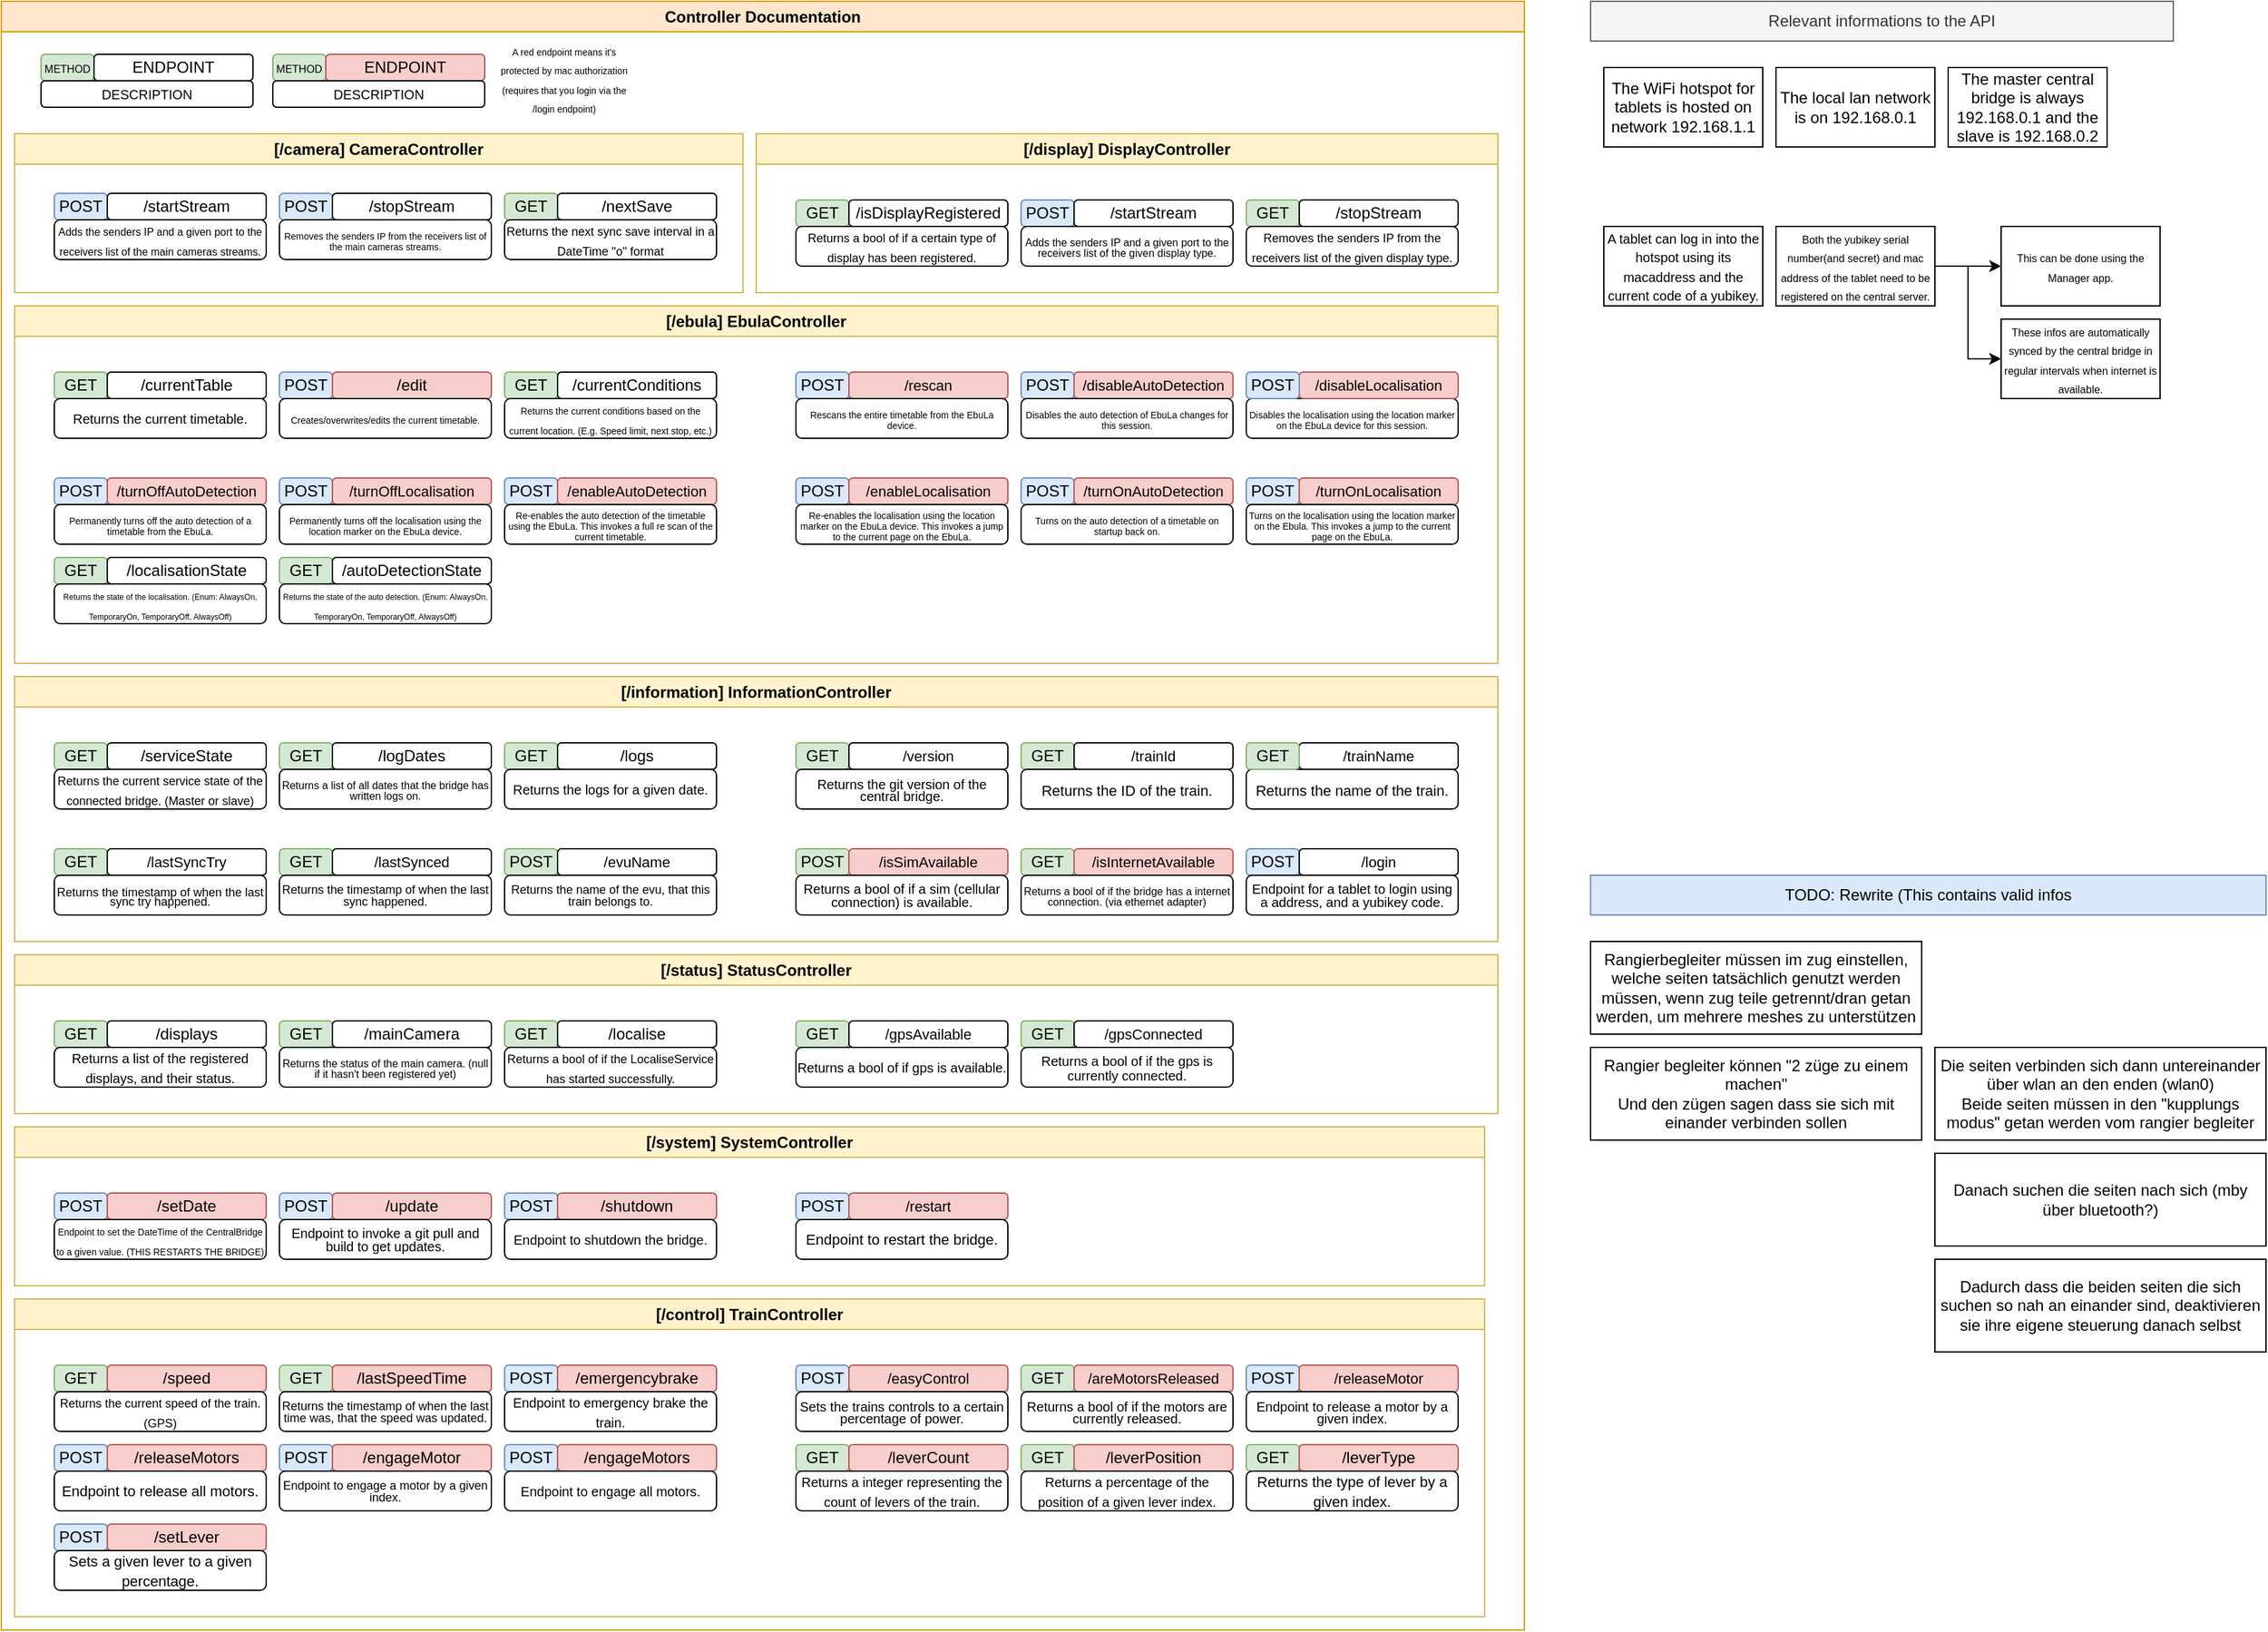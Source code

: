 <mxfile version="26.2.2">
  <diagram name="Page-1" id="dq8juwHjYBTWb1SoAbBf">
    <mxGraphModel dx="414" dy="428" grid="1" gridSize="10" guides="1" tooltips="1" connect="1" arrows="1" fold="1" page="1" pageScale="1" pageWidth="1920" pageHeight="1200" math="0" shadow="0">
      <root>
        <mxCell id="0" />
        <mxCell id="1" parent="0" />
        <mxCell id="RrzdnQDn-9nG9QoV303n-27" value="Rangierbegleiter müssen im zug einstellen, welche seiten tatsächlich genutzt werden müssen, wenn zug teile getrennt/dran getan werden, um mehrere meshes zu unterstützen" style="rounded=0;whiteSpace=wrap;html=1;" parent="1" vertex="1">
          <mxGeometry x="1240" y="740" width="250" height="70" as="geometry" />
        </mxCell>
        <mxCell id="RrzdnQDn-9nG9QoV303n-28" value="Rangier begleiter können &quot;2 züge zu einem machen&quot;&lt;div&gt;Und den zügen sagen dass sie sich mit einander verbinden sollen&lt;/div&gt;" style="rounded=0;whiteSpace=wrap;html=1;" parent="1" vertex="1">
          <mxGeometry x="1240" y="820" width="250" height="70" as="geometry" />
        </mxCell>
        <mxCell id="RrzdnQDn-9nG9QoV303n-29" value="Die seiten verbinden sich dann untereinander über wlan an den enden (wlan0)&lt;br&gt;Beide seiten müssen in den &quot;kupplungs modus&quot; getan werden vom rangier begleiter" style="rounded=0;whiteSpace=wrap;html=1;" parent="1" vertex="1">
          <mxGeometry x="1500" y="820" width="250" height="70" as="geometry" />
        </mxCell>
        <mxCell id="fbIB9J7qFFFKaNbtSgQg-2" value="Danach suchen die seiten nach sich (mby über bluetooth?)" style="rounded=0;whiteSpace=wrap;html=1;" parent="1" vertex="1">
          <mxGeometry x="1500" y="900" width="250" height="70" as="geometry" />
        </mxCell>
        <mxCell id="fbIB9J7qFFFKaNbtSgQg-3" value="Dadurch dass die beiden seiten die sich suchen so nah an einander sind, deaktivieren sie ihre eigene steuerung danach selbst" style="rounded=0;whiteSpace=wrap;html=1;" parent="1" vertex="1">
          <mxGeometry x="1500" y="980" width="250" height="70" as="geometry" />
        </mxCell>
        <mxCell id="YDuEinJ2u5WotXFXWLW8-75" value="Controller Documentation" style="swimlane;whiteSpace=wrap;html=1;fillColor=#ffe6cc;strokeColor=#d79b00;" parent="1" vertex="1">
          <mxGeometry x="40" y="30" width="1150" height="1230" as="geometry" />
        </mxCell>
        <mxCell id="RWCcXeoH5vesJ5peBKe--1" value="[/ebula] EbulaController" style="swimlane;whiteSpace=wrap;html=1;fillColor=#fff2cc;strokeColor=#d6b656;" parent="YDuEinJ2u5WotXFXWLW8-75" vertex="1">
          <mxGeometry x="10" y="230" width="1120" height="270" as="geometry" />
        </mxCell>
        <mxCell id="RWCcXeoH5vesJ5peBKe--8" value="GET" style="rounded=1;whiteSpace=wrap;html=1;fillColor=#d5e8d4;strokeColor=#82b366;" parent="RWCcXeoH5vesJ5peBKe--1" vertex="1">
          <mxGeometry x="30" y="50" width="40" height="20" as="geometry" />
        </mxCell>
        <mxCell id="RWCcXeoH5vesJ5peBKe--10" value="/currentTable" style="rounded=1;whiteSpace=wrap;html=1;" parent="RWCcXeoH5vesJ5peBKe--1" vertex="1">
          <mxGeometry x="70" y="50" width="120" height="20" as="geometry" />
        </mxCell>
        <mxCell id="RWCcXeoH5vesJ5peBKe--11" value="&lt;font style=&quot;font-size: 10px;&quot;&gt;Returns the current timetable.&lt;/font&gt;" style="rounded=1;whiteSpace=wrap;html=1;" parent="RWCcXeoH5vesJ5peBKe--1" vertex="1">
          <mxGeometry x="30" y="70" width="160" height="30" as="geometry" />
        </mxCell>
        <mxCell id="RWCcXeoH5vesJ5peBKe--15" value="POST" style="rounded=1;whiteSpace=wrap;html=1;fillColor=#dae8fc;strokeColor=#6c8ebf;" parent="RWCcXeoH5vesJ5peBKe--1" vertex="1">
          <mxGeometry x="200" y="50" width="40" height="20" as="geometry" />
        </mxCell>
        <mxCell id="RWCcXeoH5vesJ5peBKe--16" value="/edit" style="rounded=1;whiteSpace=wrap;html=1;fillColor=#f8cecc;strokeColor=#b85450;" parent="RWCcXeoH5vesJ5peBKe--1" vertex="1">
          <mxGeometry x="240" y="50" width="120" height="20" as="geometry" />
        </mxCell>
        <mxCell id="RWCcXeoH5vesJ5peBKe--17" value="&lt;div style=&quot;line-height: 50%;&quot;&gt;&lt;p&gt;&lt;font style=&quot;font-size: 7px;&quot;&gt;&lt;font style=&quot;&quot;&gt;Creates/overwrites/edits the&amp;nbsp;&lt;/font&gt;&lt;span style=&quot;background-color: transparent; color: light-dark(rgb(0, 0, 0), rgb(255, 255, 255));&quot;&gt;current timetable.&lt;/span&gt;&lt;/font&gt;&lt;/p&gt;&lt;/div&gt;" style="rounded=1;whiteSpace=wrap;html=1;" parent="RWCcXeoH5vesJ5peBKe--1" vertex="1">
          <mxGeometry x="200" y="70" width="160" height="30" as="geometry" />
        </mxCell>
        <mxCell id="RWCcXeoH5vesJ5peBKe--18" value="GET" style="rounded=1;whiteSpace=wrap;html=1;fillColor=#d5e8d4;strokeColor=#82b366;" parent="RWCcXeoH5vesJ5peBKe--1" vertex="1">
          <mxGeometry x="370" y="50" width="40" height="20" as="geometry" />
        </mxCell>
        <mxCell id="RWCcXeoH5vesJ5peBKe--19" value="/currentConditions" style="rounded=1;whiteSpace=wrap;html=1;" parent="RWCcXeoH5vesJ5peBKe--1" vertex="1">
          <mxGeometry x="410" y="50" width="120" height="20" as="geometry" />
        </mxCell>
        <mxCell id="RWCcXeoH5vesJ5peBKe--20" value="&lt;font style=&quot;line-height: 70%; font-size: 7px;&quot;&gt;Returns the current conditions based on the current location. (E.g. Speed limit, next stop, etc.)&lt;/font&gt;" style="rounded=1;whiteSpace=wrap;html=1;" parent="RWCcXeoH5vesJ5peBKe--1" vertex="1">
          <mxGeometry x="370" y="70" width="160" height="30" as="geometry" />
        </mxCell>
        <mxCell id="RWCcXeoH5vesJ5peBKe--21" value="POST" style="rounded=1;whiteSpace=wrap;html=1;fillColor=#dae8fc;strokeColor=#6c8ebf;" parent="RWCcXeoH5vesJ5peBKe--1" vertex="1">
          <mxGeometry x="760" y="50" width="40" height="20" as="geometry" />
        </mxCell>
        <mxCell id="RWCcXeoH5vesJ5peBKe--22" value="&lt;font style=&quot;font-size: 11px;&quot;&gt;/disableAutoDetection&lt;/font&gt;" style="rounded=1;whiteSpace=wrap;html=1;fillColor=#f8cecc;strokeColor=#b85450;" parent="RWCcXeoH5vesJ5peBKe--1" vertex="1">
          <mxGeometry x="800" y="50" width="120" height="20" as="geometry" />
        </mxCell>
        <mxCell id="RWCcXeoH5vesJ5peBKe--23" value="&lt;div style=&quot;line-height: 50%;&quot;&gt;&lt;p&gt;&lt;span style=&quot;font-size: 7px;&quot;&gt;Disables the auto detection of EbuLa changes for this session.&lt;/span&gt;&lt;/p&gt;&lt;/div&gt;" style="rounded=1;whiteSpace=wrap;html=1;" parent="RWCcXeoH5vesJ5peBKe--1" vertex="1">
          <mxGeometry x="760" y="70" width="160" height="30" as="geometry" />
        </mxCell>
        <mxCell id="RWCcXeoH5vesJ5peBKe--26" value="&lt;div style=&quot;line-height: 50%;&quot;&gt;&lt;p&gt;&lt;span style=&quot;font-size: 7px;&quot;&gt;Disables the localisation using the location marker on the EbuLa device for this session.&lt;/span&gt;&lt;/p&gt;&lt;/div&gt;" style="rounded=1;whiteSpace=wrap;html=1;" parent="RWCcXeoH5vesJ5peBKe--1" vertex="1">
          <mxGeometry x="930" y="70" width="160" height="30" as="geometry" />
        </mxCell>
        <mxCell id="RWCcXeoH5vesJ5peBKe--25" value="&lt;font style=&quot;font-size: 11px;&quot;&gt;/disableLocalisation&lt;/font&gt;" style="rounded=1;whiteSpace=wrap;html=1;fillColor=#f8cecc;strokeColor=#b85450;" parent="RWCcXeoH5vesJ5peBKe--1" vertex="1">
          <mxGeometry x="970" y="50" width="120" height="20" as="geometry" />
        </mxCell>
        <mxCell id="RWCcXeoH5vesJ5peBKe--24" value="POST" style="rounded=1;whiteSpace=wrap;html=1;fillColor=#dae8fc;strokeColor=#6c8ebf;" parent="RWCcXeoH5vesJ5peBKe--1" vertex="1">
          <mxGeometry x="930" y="50" width="40" height="20" as="geometry" />
        </mxCell>
        <mxCell id="RWCcXeoH5vesJ5peBKe--27" value="POST" style="rounded=1;whiteSpace=wrap;html=1;fillColor=#dae8fc;strokeColor=#6c8ebf;" parent="RWCcXeoH5vesJ5peBKe--1" vertex="1">
          <mxGeometry x="30" y="130" width="40" height="20" as="geometry" />
        </mxCell>
        <mxCell id="RWCcXeoH5vesJ5peBKe--28" value="&lt;font style=&quot;font-size: 11px;&quot;&gt;/turnOffAutoDetection&lt;/font&gt;" style="rounded=1;whiteSpace=wrap;html=1;fillColor=#f8cecc;strokeColor=#b85450;" parent="RWCcXeoH5vesJ5peBKe--1" vertex="1">
          <mxGeometry x="70" y="130" width="120" height="20" as="geometry" />
        </mxCell>
        <mxCell id="RWCcXeoH5vesJ5peBKe--29" value="&lt;div style=&quot;line-height: 50%;&quot;&gt;&lt;p&gt;&lt;span style=&quot;font-size: 7px;&quot;&gt;Permanently turns off the auto detection of a timetable from the EbuLa.&lt;/span&gt;&lt;/p&gt;&lt;/div&gt;" style="rounded=1;whiteSpace=wrap;html=1;" parent="RWCcXeoH5vesJ5peBKe--1" vertex="1">
          <mxGeometry x="30" y="150" width="160" height="30" as="geometry" />
        </mxCell>
        <mxCell id="RWCcXeoH5vesJ5peBKe--30" value="POST" style="rounded=1;whiteSpace=wrap;html=1;fillColor=#dae8fc;strokeColor=#6c8ebf;" parent="RWCcXeoH5vesJ5peBKe--1" vertex="1">
          <mxGeometry x="200" y="130" width="40" height="20" as="geometry" />
        </mxCell>
        <mxCell id="RWCcXeoH5vesJ5peBKe--31" value="&lt;font style=&quot;font-size: 11px;&quot;&gt;/turnOffLocalisation&lt;/font&gt;" style="rounded=1;whiteSpace=wrap;html=1;fillColor=#f8cecc;strokeColor=#b85450;" parent="RWCcXeoH5vesJ5peBKe--1" vertex="1">
          <mxGeometry x="240" y="130" width="120" height="20" as="geometry" />
        </mxCell>
        <mxCell id="RWCcXeoH5vesJ5peBKe--32" value="&lt;div style=&quot;line-height: 50%;&quot;&gt;&lt;p&gt;&lt;span style=&quot;font-size: 7px;&quot;&gt;Permanently turns off the localisation using the location marker on the EbuLa device.&lt;/span&gt;&lt;/p&gt;&lt;/div&gt;" style="rounded=1;whiteSpace=wrap;html=1;" parent="RWCcXeoH5vesJ5peBKe--1" vertex="1">
          <mxGeometry x="200" y="150" width="160" height="30" as="geometry" />
        </mxCell>
        <mxCell id="RWCcXeoH5vesJ5peBKe--33" value="POST" style="rounded=1;whiteSpace=wrap;html=1;fillColor=#dae8fc;strokeColor=#6c8ebf;" parent="RWCcXeoH5vesJ5peBKe--1" vertex="1">
          <mxGeometry x="370" y="130" width="40" height="20" as="geometry" />
        </mxCell>
        <mxCell id="RWCcXeoH5vesJ5peBKe--34" value="&lt;font style=&quot;font-size: 11px;&quot;&gt;/enableAutoDetection&lt;/font&gt;" style="rounded=1;whiteSpace=wrap;html=1;fillColor=#f8cecc;strokeColor=#b85450;" parent="RWCcXeoH5vesJ5peBKe--1" vertex="1">
          <mxGeometry x="410" y="130" width="120" height="20" as="geometry" />
        </mxCell>
        <mxCell id="RWCcXeoH5vesJ5peBKe--35" value="&lt;div style=&quot;line-height: 50%;&quot;&gt;&lt;p&gt;&lt;span style=&quot;font-size: 7px;&quot;&gt;Re-enables the auto detection of the timetable using the EbuLa. This invokes a full re scan of the current timetable.&lt;/span&gt;&lt;/p&gt;&lt;/div&gt;" style="rounded=1;whiteSpace=wrap;html=1;" parent="RWCcXeoH5vesJ5peBKe--1" vertex="1">
          <mxGeometry x="370" y="150" width="160" height="30" as="geometry" />
        </mxCell>
        <mxCell id="RWCcXeoH5vesJ5peBKe--36" value="POST" style="rounded=1;whiteSpace=wrap;html=1;fillColor=#dae8fc;strokeColor=#6c8ebf;" parent="RWCcXeoH5vesJ5peBKe--1" vertex="1">
          <mxGeometry x="590" y="130" width="40" height="20" as="geometry" />
        </mxCell>
        <mxCell id="RWCcXeoH5vesJ5peBKe--37" value="&lt;font style=&quot;font-size: 11px;&quot;&gt;/enableLocalisation&lt;/font&gt;" style="rounded=1;whiteSpace=wrap;html=1;fillColor=#f8cecc;strokeColor=#b85450;" parent="RWCcXeoH5vesJ5peBKe--1" vertex="1">
          <mxGeometry x="630" y="130" width="120" height="20" as="geometry" />
        </mxCell>
        <mxCell id="RWCcXeoH5vesJ5peBKe--38" value="&lt;div style=&quot;line-height: 50%;&quot;&gt;&lt;p&gt;&lt;span style=&quot;font-size: 7px;&quot;&gt;Re-enables the localisation using the location marker on the EbuLa device. This invokes a jump to the current page on the EbuLa.&lt;/span&gt;&lt;/p&gt;&lt;/div&gt;" style="rounded=1;whiteSpace=wrap;html=1;" parent="RWCcXeoH5vesJ5peBKe--1" vertex="1">
          <mxGeometry x="590" y="150" width="160" height="30" as="geometry" />
        </mxCell>
        <mxCell id="RWCcXeoH5vesJ5peBKe--39" value="POST" style="rounded=1;whiteSpace=wrap;html=1;fillColor=#dae8fc;strokeColor=#6c8ebf;" parent="RWCcXeoH5vesJ5peBKe--1" vertex="1">
          <mxGeometry x="590" y="50" width="40" height="20" as="geometry" />
        </mxCell>
        <mxCell id="RWCcXeoH5vesJ5peBKe--40" value="&lt;font style=&quot;font-size: 11px;&quot;&gt;/rescan&lt;/font&gt;" style="rounded=1;whiteSpace=wrap;html=1;fillColor=#f8cecc;strokeColor=#b85450;" parent="RWCcXeoH5vesJ5peBKe--1" vertex="1">
          <mxGeometry x="630" y="50" width="120" height="20" as="geometry" />
        </mxCell>
        <mxCell id="RWCcXeoH5vesJ5peBKe--41" value="&lt;div style=&quot;line-height: 50%;&quot;&gt;&lt;p&gt;&lt;span style=&quot;font-size: 7px;&quot;&gt;Rescans the entire timetable from the EbuLa device.&lt;/span&gt;&lt;/p&gt;&lt;/div&gt;" style="rounded=1;whiteSpace=wrap;html=1;" parent="RWCcXeoH5vesJ5peBKe--1" vertex="1">
          <mxGeometry x="590" y="70" width="160" height="30" as="geometry" />
        </mxCell>
        <mxCell id="RWCcXeoH5vesJ5peBKe--42" value="POST" style="rounded=1;whiteSpace=wrap;html=1;fillColor=#dae8fc;strokeColor=#6c8ebf;" parent="RWCcXeoH5vesJ5peBKe--1" vertex="1">
          <mxGeometry x="760" y="130" width="40" height="20" as="geometry" />
        </mxCell>
        <mxCell id="RWCcXeoH5vesJ5peBKe--43" value="&lt;font style=&quot;font-size: 11px;&quot;&gt;/turnOnAutoDetection&lt;/font&gt;" style="rounded=1;whiteSpace=wrap;html=1;fillColor=#f8cecc;strokeColor=#b85450;" parent="RWCcXeoH5vesJ5peBKe--1" vertex="1">
          <mxGeometry x="800" y="130" width="120" height="20" as="geometry" />
        </mxCell>
        <mxCell id="RWCcXeoH5vesJ5peBKe--44" value="&lt;div style=&quot;line-height: 50%;&quot;&gt;&lt;p&gt;&lt;span style=&quot;font-size: 7px;&quot;&gt;Turns on the auto detection of a timetable on startup back on.&lt;/span&gt;&lt;/p&gt;&lt;/div&gt;" style="rounded=1;whiteSpace=wrap;html=1;" parent="RWCcXeoH5vesJ5peBKe--1" vertex="1">
          <mxGeometry x="760" y="150" width="160" height="30" as="geometry" />
        </mxCell>
        <mxCell id="RWCcXeoH5vesJ5peBKe--45" value="POST" style="rounded=1;whiteSpace=wrap;html=1;fillColor=#dae8fc;strokeColor=#6c8ebf;" parent="RWCcXeoH5vesJ5peBKe--1" vertex="1">
          <mxGeometry x="930" y="130" width="40" height="20" as="geometry" />
        </mxCell>
        <mxCell id="RWCcXeoH5vesJ5peBKe--46" value="&lt;font style=&quot;font-size: 11px;&quot;&gt;/turnOnLocalisation&lt;/font&gt;" style="rounded=1;whiteSpace=wrap;html=1;fillColor=#f8cecc;strokeColor=#b85450;" parent="RWCcXeoH5vesJ5peBKe--1" vertex="1">
          <mxGeometry x="970" y="130" width="120" height="20" as="geometry" />
        </mxCell>
        <mxCell id="RWCcXeoH5vesJ5peBKe--47" value="&lt;div style=&quot;line-height: 50%;&quot;&gt;&lt;p&gt;&lt;span style=&quot;font-size: 7px;&quot;&gt;Turns on the localisation using the location marker on the Ebula. This invokes a jump to the current page on the EbuLa.&lt;/span&gt;&lt;/p&gt;&lt;/div&gt;" style="rounded=1;whiteSpace=wrap;html=1;" parent="RWCcXeoH5vesJ5peBKe--1" vertex="1">
          <mxGeometry x="930" y="150" width="160" height="30" as="geometry" />
        </mxCell>
        <mxCell id="9KYoRv8-Hd3a2lFf2xgW-1" value="GET" style="rounded=1;whiteSpace=wrap;html=1;fillColor=#d5e8d4;strokeColor=#82b366;" parent="RWCcXeoH5vesJ5peBKe--1" vertex="1">
          <mxGeometry x="30" y="190" width="40" height="20" as="geometry" />
        </mxCell>
        <mxCell id="9KYoRv8-Hd3a2lFf2xgW-2" value="/localisationState" style="rounded=1;whiteSpace=wrap;html=1;" parent="RWCcXeoH5vesJ5peBKe--1" vertex="1">
          <mxGeometry x="70" y="190" width="120" height="20" as="geometry" />
        </mxCell>
        <mxCell id="9KYoRv8-Hd3a2lFf2xgW-3" value="&lt;font style=&quot;font-size: 6px; line-height: 0%;&quot;&gt;Returns the state of the localisation. (Enum: AlwaysOn, TemporaryOn, TemporaryOff, AlwaysOff)&lt;/font&gt;" style="rounded=1;whiteSpace=wrap;html=1;" parent="RWCcXeoH5vesJ5peBKe--1" vertex="1">
          <mxGeometry x="30" y="210" width="160" height="30" as="geometry" />
        </mxCell>
        <mxCell id="9KYoRv8-Hd3a2lFf2xgW-4" value="GET" style="rounded=1;whiteSpace=wrap;html=1;fillColor=#d5e8d4;strokeColor=#82b366;" parent="RWCcXeoH5vesJ5peBKe--1" vertex="1">
          <mxGeometry x="200" y="190" width="40" height="20" as="geometry" />
        </mxCell>
        <mxCell id="9KYoRv8-Hd3a2lFf2xgW-5" value="/autoDetectionState" style="rounded=1;whiteSpace=wrap;html=1;" parent="RWCcXeoH5vesJ5peBKe--1" vertex="1">
          <mxGeometry x="240" y="190" width="120" height="20" as="geometry" />
        </mxCell>
        <mxCell id="9KYoRv8-Hd3a2lFf2xgW-6" value="&lt;font style=&quot;font-size: 6px; line-height: 0%;&quot;&gt;Returns the state of the auto detection. (Enum: AlwaysOn, TemporaryOn, TemporaryOff, AlwaysOff)&lt;/font&gt;" style="rounded=1;whiteSpace=wrap;html=1;" parent="RWCcXeoH5vesJ5peBKe--1" vertex="1">
          <mxGeometry x="200" y="210" width="160" height="30" as="geometry" />
        </mxCell>
        <mxCell id="RWCcXeoH5vesJ5peBKe--12" value="&lt;font style=&quot;font-size: 8px;&quot;&gt;METHOD&lt;/font&gt;" style="rounded=1;whiteSpace=wrap;html=1;fillColor=#d5e8d4;strokeColor=#82b366;" parent="YDuEinJ2u5WotXFXWLW8-75" vertex="1">
          <mxGeometry x="30" y="40" width="40" height="20" as="geometry" />
        </mxCell>
        <mxCell id="RWCcXeoH5vesJ5peBKe--13" value="ENDPOINT" style="rounded=1;whiteSpace=wrap;html=1;" parent="YDuEinJ2u5WotXFXWLW8-75" vertex="1">
          <mxGeometry x="70" y="40" width="120" height="20" as="geometry" />
        </mxCell>
        <mxCell id="RWCcXeoH5vesJ5peBKe--14" value="&lt;font style=&quot;font-size: 10px;&quot;&gt;DESCRIPTION&lt;/font&gt;" style="rounded=1;whiteSpace=wrap;html=1;" parent="YDuEinJ2u5WotXFXWLW8-75" vertex="1">
          <mxGeometry x="30" y="60" width="160" height="20" as="geometry" />
        </mxCell>
        <mxCell id="YDuEinJ2u5WotXFXWLW8-1" value="[/camera] CameraController" style="swimlane;whiteSpace=wrap;html=1;fillColor=#fff2cc;strokeColor=#d6b656;" parent="YDuEinJ2u5WotXFXWLW8-75" vertex="1">
          <mxGeometry x="10" y="100" width="550" height="120" as="geometry" />
        </mxCell>
        <mxCell id="YDuEinJ2u5WotXFXWLW8-2" value="POST" style="rounded=1;whiteSpace=wrap;html=1;fillColor=#dae8fc;strokeColor=#6c8ebf;" parent="YDuEinJ2u5WotXFXWLW8-1" vertex="1">
          <mxGeometry x="30" y="45" width="40" height="20" as="geometry" />
        </mxCell>
        <mxCell id="YDuEinJ2u5WotXFXWLW8-3" value="/startStream" style="rounded=1;whiteSpace=wrap;html=1;" parent="YDuEinJ2u5WotXFXWLW8-1" vertex="1">
          <mxGeometry x="70" y="45" width="120" height="20" as="geometry" />
        </mxCell>
        <mxCell id="YDuEinJ2u5WotXFXWLW8-4" value="&lt;font style=&quot;line-height: 70%; font-size: 8px;&quot;&gt;Adds the senders IP and a given port to the receivers list of the main cameras streams.&lt;/font&gt;" style="rounded=1;whiteSpace=wrap;html=1;" parent="YDuEinJ2u5WotXFXWLW8-1" vertex="1">
          <mxGeometry x="30" y="65" width="160" height="30" as="geometry" />
        </mxCell>
        <mxCell id="YDuEinJ2u5WotXFXWLW8-5" value="POST" style="rounded=1;whiteSpace=wrap;html=1;fillColor=#dae8fc;strokeColor=#6c8ebf;" parent="YDuEinJ2u5WotXFXWLW8-1" vertex="1">
          <mxGeometry x="200" y="45" width="40" height="20" as="geometry" />
        </mxCell>
        <mxCell id="YDuEinJ2u5WotXFXWLW8-6" value="/stopStream" style="rounded=1;whiteSpace=wrap;html=1;" parent="YDuEinJ2u5WotXFXWLW8-1" vertex="1">
          <mxGeometry x="240" y="45" width="120" height="20" as="geometry" />
        </mxCell>
        <mxCell id="YDuEinJ2u5WotXFXWLW8-7" value="&lt;div style=&quot;line-height: 50%;&quot;&gt;&lt;p&gt;&lt;span style=&quot;font-size: 7px;&quot;&gt;Removes the senders IP from the receivers list of the main cameras streams.&lt;/span&gt;&lt;/p&gt;&lt;/div&gt;" style="rounded=1;whiteSpace=wrap;html=1;" parent="YDuEinJ2u5WotXFXWLW8-1" vertex="1">
          <mxGeometry x="200" y="65" width="160" height="30" as="geometry" />
        </mxCell>
        <mxCell id="YDuEinJ2u5WotXFXWLW8-8" value="GET" style="rounded=1;whiteSpace=wrap;html=1;fillColor=#d5e8d4;strokeColor=#82b366;" parent="YDuEinJ2u5WotXFXWLW8-1" vertex="1">
          <mxGeometry x="370" y="45" width="40" height="20" as="geometry" />
        </mxCell>
        <mxCell id="YDuEinJ2u5WotXFXWLW8-9" value="/nextSave" style="rounded=1;whiteSpace=wrap;html=1;" parent="YDuEinJ2u5WotXFXWLW8-1" vertex="1">
          <mxGeometry x="410" y="45" width="120" height="20" as="geometry" />
        </mxCell>
        <mxCell id="YDuEinJ2u5WotXFXWLW8-10" value="&lt;font style=&quot;line-height: 70%; font-size: 9px;&quot;&gt;Returns the next sync save interval in a DateTime &quot;o&quot; format&lt;/font&gt;" style="rounded=1;whiteSpace=wrap;html=1;" parent="YDuEinJ2u5WotXFXWLW8-1" vertex="1">
          <mxGeometry x="370" y="65" width="160" height="30" as="geometry" />
        </mxCell>
        <mxCell id="YDuEinJ2u5WotXFXWLW8-38" value="[/display] DisplayController" style="swimlane;whiteSpace=wrap;html=1;fillColor=#fff2cc;strokeColor=#d6b656;" parent="YDuEinJ2u5WotXFXWLW8-75" vertex="1">
          <mxGeometry x="570" y="100" width="560" height="120" as="geometry" />
        </mxCell>
        <mxCell id="YDuEinJ2u5WotXFXWLW8-39" value="GET" style="rounded=1;whiteSpace=wrap;html=1;fillColor=#d5e8d4;strokeColor=#82b366;" parent="YDuEinJ2u5WotXFXWLW8-38" vertex="1">
          <mxGeometry x="30" y="50" width="40" height="20" as="geometry" />
        </mxCell>
        <mxCell id="YDuEinJ2u5WotXFXWLW8-40" value="/isDisplayRegistered" style="rounded=1;whiteSpace=wrap;html=1;" parent="YDuEinJ2u5WotXFXWLW8-38" vertex="1">
          <mxGeometry x="70" y="50" width="120" height="20" as="geometry" />
        </mxCell>
        <mxCell id="YDuEinJ2u5WotXFXWLW8-41" value="&lt;font style=&quot;font-size: 9px;&quot;&gt;Returns a bool of if a certain type of display has been registered.&lt;/font&gt;" style="rounded=1;whiteSpace=wrap;html=1;" parent="YDuEinJ2u5WotXFXWLW8-38" vertex="1">
          <mxGeometry x="30" y="70" width="160" height="30" as="geometry" />
        </mxCell>
        <mxCell id="YDuEinJ2u5WotXFXWLW8-42" value="POST" style="rounded=1;whiteSpace=wrap;html=1;fillColor=#dae8fc;strokeColor=#6c8ebf;" parent="YDuEinJ2u5WotXFXWLW8-38" vertex="1">
          <mxGeometry x="200" y="50" width="40" height="20" as="geometry" />
        </mxCell>
        <mxCell id="YDuEinJ2u5WotXFXWLW8-43" value="/startStream" style="rounded=1;whiteSpace=wrap;html=1;" parent="YDuEinJ2u5WotXFXWLW8-38" vertex="1">
          <mxGeometry x="240" y="50" width="120" height="20" as="geometry" />
        </mxCell>
        <mxCell id="YDuEinJ2u5WotXFXWLW8-44" value="&lt;div style=&quot;line-height: 50%;&quot;&gt;&lt;p&gt;&lt;font style=&quot;font-size: 8px;&quot;&gt;Adds the senders IP and a given port to the receivers list of the given display type.&lt;/font&gt;&lt;/p&gt;&lt;/div&gt;" style="rounded=1;whiteSpace=wrap;html=1;" parent="YDuEinJ2u5WotXFXWLW8-38" vertex="1">
          <mxGeometry x="200" y="70" width="160" height="30" as="geometry" />
        </mxCell>
        <mxCell id="YDuEinJ2u5WotXFXWLW8-45" value="GET" style="rounded=1;whiteSpace=wrap;html=1;fillColor=#d5e8d4;strokeColor=#82b366;" parent="YDuEinJ2u5WotXFXWLW8-38" vertex="1">
          <mxGeometry x="370" y="50" width="40" height="20" as="geometry" />
        </mxCell>
        <mxCell id="YDuEinJ2u5WotXFXWLW8-46" value="/stopStream" style="rounded=1;whiteSpace=wrap;html=1;" parent="YDuEinJ2u5WotXFXWLW8-38" vertex="1">
          <mxGeometry x="410" y="50" width="120" height="20" as="geometry" />
        </mxCell>
        <mxCell id="YDuEinJ2u5WotXFXWLW8-47" value="&lt;font style=&quot;line-height: 70%; font-size: 9px;&quot;&gt;Removes the senders IP from the receivers list of the given display type.&lt;/font&gt;" style="rounded=1;whiteSpace=wrap;html=1;" parent="YDuEinJ2u5WotXFXWLW8-38" vertex="1">
          <mxGeometry x="370" y="70" width="160" height="30" as="geometry" />
        </mxCell>
        <mxCell id="YDuEinJ2u5WotXFXWLW8-76" value="[/information] InformationController" style="swimlane;whiteSpace=wrap;html=1;fillColor=#fff2cc;strokeColor=#d6b656;" parent="YDuEinJ2u5WotXFXWLW8-75" vertex="1">
          <mxGeometry x="10" y="510" width="1120" height="200" as="geometry" />
        </mxCell>
        <mxCell id="YDuEinJ2u5WotXFXWLW8-77" value="GET" style="rounded=1;whiteSpace=wrap;html=1;fillColor=#d5e8d4;strokeColor=#82b366;" parent="YDuEinJ2u5WotXFXWLW8-76" vertex="1">
          <mxGeometry x="30" y="50" width="40" height="20" as="geometry" />
        </mxCell>
        <mxCell id="YDuEinJ2u5WotXFXWLW8-78" value="/serviceState" style="rounded=1;whiteSpace=wrap;html=1;" parent="YDuEinJ2u5WotXFXWLW8-76" vertex="1">
          <mxGeometry x="70" y="50" width="120" height="20" as="geometry" />
        </mxCell>
        <mxCell id="YDuEinJ2u5WotXFXWLW8-79" value="&lt;font style=&quot;font-size: 9px;&quot;&gt;Returns the current service state of the connected bridge. (Master or slave)&lt;/font&gt;" style="rounded=1;whiteSpace=wrap;html=1;" parent="YDuEinJ2u5WotXFXWLW8-76" vertex="1">
          <mxGeometry x="30" y="70" width="160" height="30" as="geometry" />
        </mxCell>
        <mxCell id="YDuEinJ2u5WotXFXWLW8-80" value="GET" style="rounded=1;whiteSpace=wrap;html=1;fillColor=#d5e8d4;strokeColor=#82b366;" parent="YDuEinJ2u5WotXFXWLW8-76" vertex="1">
          <mxGeometry x="200" y="50" width="40" height="20" as="geometry" />
        </mxCell>
        <mxCell id="YDuEinJ2u5WotXFXWLW8-81" value="/logDates" style="rounded=1;whiteSpace=wrap;html=1;" parent="YDuEinJ2u5WotXFXWLW8-76" vertex="1">
          <mxGeometry x="240" y="50" width="120" height="20" as="geometry" />
        </mxCell>
        <mxCell id="YDuEinJ2u5WotXFXWLW8-82" value="&lt;div style=&quot;line-height: 50%;&quot;&gt;&lt;p&gt;&lt;font style=&quot;font-size: 8px;&quot;&gt;Returns a list of all dates that the bridge has written logs on.&lt;/font&gt;&lt;/p&gt;&lt;/div&gt;" style="rounded=1;whiteSpace=wrap;html=1;" parent="YDuEinJ2u5WotXFXWLW8-76" vertex="1">
          <mxGeometry x="200" y="70" width="160" height="30" as="geometry" />
        </mxCell>
        <mxCell id="YDuEinJ2u5WotXFXWLW8-83" value="GET" style="rounded=1;whiteSpace=wrap;html=1;fillColor=#d5e8d4;strokeColor=#82b366;" parent="YDuEinJ2u5WotXFXWLW8-76" vertex="1">
          <mxGeometry x="370" y="50" width="40" height="20" as="geometry" />
        </mxCell>
        <mxCell id="YDuEinJ2u5WotXFXWLW8-84" value="/logs" style="rounded=1;whiteSpace=wrap;html=1;" parent="YDuEinJ2u5WotXFXWLW8-76" vertex="1">
          <mxGeometry x="410" y="50" width="120" height="20" as="geometry" />
        </mxCell>
        <mxCell id="YDuEinJ2u5WotXFXWLW8-85" value="&lt;font style=&quot;line-height: 70%; font-size: 10px;&quot;&gt;Returns the logs for a given date.&lt;/font&gt;" style="rounded=1;whiteSpace=wrap;html=1;" parent="YDuEinJ2u5WotXFXWLW8-76" vertex="1">
          <mxGeometry x="370" y="70" width="160" height="30" as="geometry" />
        </mxCell>
        <mxCell id="YDuEinJ2u5WotXFXWLW8-86" value="GET" style="rounded=1;whiteSpace=wrap;html=1;fillColor=#d5e8d4;strokeColor=#82b366;" parent="YDuEinJ2u5WotXFXWLW8-76" vertex="1">
          <mxGeometry x="760" y="50" width="40" height="20" as="geometry" />
        </mxCell>
        <mxCell id="YDuEinJ2u5WotXFXWLW8-87" value="&lt;font style=&quot;font-size: 11px;&quot;&gt;/trainId&lt;/font&gt;" style="rounded=1;whiteSpace=wrap;html=1;" parent="YDuEinJ2u5WotXFXWLW8-76" vertex="1">
          <mxGeometry x="800" y="50" width="120" height="20" as="geometry" />
        </mxCell>
        <mxCell id="YDuEinJ2u5WotXFXWLW8-88" value="&lt;div style=&quot;line-height: 50%;&quot;&gt;&lt;p&gt;&lt;font style=&quot;font-size: 11px;&quot;&gt;Returns the ID of the train.&lt;/font&gt;&lt;/p&gt;&lt;/div&gt;" style="rounded=1;whiteSpace=wrap;html=1;" parent="YDuEinJ2u5WotXFXWLW8-76" vertex="1">
          <mxGeometry x="760" y="70" width="160" height="30" as="geometry" />
        </mxCell>
        <mxCell id="YDuEinJ2u5WotXFXWLW8-89" value="&lt;div style=&quot;line-height: 50%;&quot;&gt;&lt;p&gt;&lt;font style=&quot;font-size: 11px;&quot;&gt;Returns the name of the train.&lt;/font&gt;&lt;/p&gt;&lt;/div&gt;" style="rounded=1;whiteSpace=wrap;html=1;" parent="YDuEinJ2u5WotXFXWLW8-76" vertex="1">
          <mxGeometry x="930" y="70" width="160" height="30" as="geometry" />
        </mxCell>
        <mxCell id="YDuEinJ2u5WotXFXWLW8-90" value="&lt;font style=&quot;font-size: 11px;&quot;&gt;/trainName&lt;/font&gt;" style="rounded=1;whiteSpace=wrap;html=1;" parent="YDuEinJ2u5WotXFXWLW8-76" vertex="1">
          <mxGeometry x="970" y="50" width="120" height="20" as="geometry" />
        </mxCell>
        <mxCell id="YDuEinJ2u5WotXFXWLW8-91" value="GET" style="rounded=1;whiteSpace=wrap;html=1;fillColor=#d5e8d4;strokeColor=#82b366;" parent="YDuEinJ2u5WotXFXWLW8-76" vertex="1">
          <mxGeometry x="930" y="50" width="40" height="20" as="geometry" />
        </mxCell>
        <mxCell id="YDuEinJ2u5WotXFXWLW8-92" value="GET" style="rounded=1;whiteSpace=wrap;html=1;fillColor=#d5e8d4;strokeColor=#82b366;" parent="YDuEinJ2u5WotXFXWLW8-76" vertex="1">
          <mxGeometry x="30" y="130" width="40" height="20" as="geometry" />
        </mxCell>
        <mxCell id="YDuEinJ2u5WotXFXWLW8-93" value="&lt;font style=&quot;font-size: 11px;&quot;&gt;/lastSyncTry&lt;/font&gt;" style="rounded=1;whiteSpace=wrap;html=1;" parent="YDuEinJ2u5WotXFXWLW8-76" vertex="1">
          <mxGeometry x="70" y="130" width="120" height="20" as="geometry" />
        </mxCell>
        <mxCell id="YDuEinJ2u5WotXFXWLW8-94" value="&lt;div style=&quot;line-height: 50%;&quot;&gt;&lt;p&gt;&lt;font style=&quot;font-size: 9px;&quot;&gt;Returns the timestamp of when the last sync try happened.&lt;/font&gt;&lt;/p&gt;&lt;/div&gt;" style="rounded=1;whiteSpace=wrap;html=1;" parent="YDuEinJ2u5WotXFXWLW8-76" vertex="1">
          <mxGeometry x="30" y="150" width="160" height="30" as="geometry" />
        </mxCell>
        <mxCell id="YDuEinJ2u5WotXFXWLW8-95" value="GET" style="rounded=1;whiteSpace=wrap;html=1;fillColor=#d5e8d4;strokeColor=#82b366;" parent="YDuEinJ2u5WotXFXWLW8-76" vertex="1">
          <mxGeometry x="200" y="130" width="40" height="20" as="geometry" />
        </mxCell>
        <mxCell id="YDuEinJ2u5WotXFXWLW8-96" value="&lt;font style=&quot;font-size: 11px;&quot;&gt;/lastSynced&lt;/font&gt;" style="rounded=1;whiteSpace=wrap;html=1;" parent="YDuEinJ2u5WotXFXWLW8-76" vertex="1">
          <mxGeometry x="240" y="130" width="120" height="20" as="geometry" />
        </mxCell>
        <mxCell id="YDuEinJ2u5WotXFXWLW8-97" value="&lt;div style=&quot;line-height: 50%;&quot;&gt;&lt;p&gt;&lt;font style=&quot;font-size: 9px; line-height: 100%;&quot;&gt;Returns the timestamp of when the last sync happened.&lt;/font&gt;&lt;/p&gt;&lt;/div&gt;" style="rounded=1;whiteSpace=wrap;html=1;" parent="YDuEinJ2u5WotXFXWLW8-76" vertex="1">
          <mxGeometry x="200" y="150" width="160" height="30" as="geometry" />
        </mxCell>
        <mxCell id="YDuEinJ2u5WotXFXWLW8-98" value="POST" style="rounded=1;whiteSpace=wrap;html=1;fillColor=#d5e8d4;strokeColor=#82b366;" parent="YDuEinJ2u5WotXFXWLW8-76" vertex="1">
          <mxGeometry x="370" y="130" width="40" height="20" as="geometry" />
        </mxCell>
        <mxCell id="YDuEinJ2u5WotXFXWLW8-99" value="&lt;font style=&quot;font-size: 11px;&quot;&gt;/evuName&lt;/font&gt;" style="rounded=1;whiteSpace=wrap;html=1;" parent="YDuEinJ2u5WotXFXWLW8-76" vertex="1">
          <mxGeometry x="410" y="130" width="120" height="20" as="geometry" />
        </mxCell>
        <mxCell id="YDuEinJ2u5WotXFXWLW8-100" value="&lt;div style=&quot;line-height: 50%;&quot;&gt;&lt;p&gt;&lt;font style=&quot;font-size: 9px; line-height: 90%;&quot;&gt;Returns the name of the evu, that this train belongs to.&lt;/font&gt;&lt;/p&gt;&lt;/div&gt;" style="rounded=1;whiteSpace=wrap;html=1;" parent="YDuEinJ2u5WotXFXWLW8-76" vertex="1">
          <mxGeometry x="370" y="150" width="160" height="30" as="geometry" />
        </mxCell>
        <mxCell id="YDuEinJ2u5WotXFXWLW8-101" value="POST" style="rounded=1;whiteSpace=wrap;html=1;fillColor=#d5e8d4;strokeColor=#82b366;" parent="YDuEinJ2u5WotXFXWLW8-76" vertex="1">
          <mxGeometry x="590" y="130" width="40" height="20" as="geometry" />
        </mxCell>
        <mxCell id="YDuEinJ2u5WotXFXWLW8-102" value="&lt;font style=&quot;font-size: 11px;&quot;&gt;/isSimAvailable&lt;/font&gt;" style="rounded=1;whiteSpace=wrap;html=1;fillColor=#f8cecc;strokeColor=#b85450;" parent="YDuEinJ2u5WotXFXWLW8-76" vertex="1">
          <mxGeometry x="630" y="130" width="120" height="20" as="geometry" />
        </mxCell>
        <mxCell id="YDuEinJ2u5WotXFXWLW8-103" value="&lt;div style=&quot;line-height: 50%;&quot;&gt;&lt;p&gt;&lt;font style=&quot;font-size: 10px; line-height: 100%;&quot;&gt;Returns a bool of if a sim (cellular connection) is available.&lt;/font&gt;&lt;/p&gt;&lt;/div&gt;" style="rounded=1;whiteSpace=wrap;html=1;" parent="YDuEinJ2u5WotXFXWLW8-76" vertex="1">
          <mxGeometry x="590" y="150" width="160" height="30" as="geometry" />
        </mxCell>
        <mxCell id="YDuEinJ2u5WotXFXWLW8-104" value="GET" style="rounded=1;whiteSpace=wrap;html=1;fillColor=#d5e8d4;strokeColor=#82b366;" parent="YDuEinJ2u5WotXFXWLW8-76" vertex="1">
          <mxGeometry x="590" y="50" width="40" height="20" as="geometry" />
        </mxCell>
        <mxCell id="YDuEinJ2u5WotXFXWLW8-105" value="&lt;span style=&quot;font-size: 11px;&quot;&gt;/version&lt;/span&gt;" style="rounded=1;whiteSpace=wrap;html=1;" parent="YDuEinJ2u5WotXFXWLW8-76" vertex="1">
          <mxGeometry x="630" y="50" width="120" height="20" as="geometry" />
        </mxCell>
        <mxCell id="YDuEinJ2u5WotXFXWLW8-106" value="&lt;div style=&quot;line-height: 50%;&quot;&gt;&lt;p&gt;&lt;font style=&quot;font-size: 10px; line-height: 90%;&quot;&gt;Returns the git version of the central bridge.&lt;/font&gt;&lt;/p&gt;&lt;/div&gt;" style="rounded=1;whiteSpace=wrap;html=1;" parent="YDuEinJ2u5WotXFXWLW8-76" vertex="1">
          <mxGeometry x="590" y="70" width="160" height="30" as="geometry" />
        </mxCell>
        <mxCell id="YDuEinJ2u5WotXFXWLW8-107" value="GET" style="rounded=1;whiteSpace=wrap;html=1;fillColor=#d5e8d4;strokeColor=#82b366;" parent="YDuEinJ2u5WotXFXWLW8-76" vertex="1">
          <mxGeometry x="760" y="130" width="40" height="20" as="geometry" />
        </mxCell>
        <mxCell id="YDuEinJ2u5WotXFXWLW8-108" value="&lt;font style=&quot;font-size: 11px;&quot;&gt;/isInternetAvailable&lt;/font&gt;" style="rounded=1;whiteSpace=wrap;html=1;fillColor=#f8cecc;strokeColor=#b85450;" parent="YDuEinJ2u5WotXFXWLW8-76" vertex="1">
          <mxGeometry x="800" y="130" width="120" height="20" as="geometry" />
        </mxCell>
        <mxCell id="YDuEinJ2u5WotXFXWLW8-109" value="&lt;div style=&quot;line-height: 50%;&quot;&gt;&lt;p&gt;&lt;font style=&quot;font-size: 8px;&quot;&gt;Returns a bool of if the bridge has a internet connection. (via ethernet adapter)&lt;/font&gt;&lt;/p&gt;&lt;/div&gt;" style="rounded=1;whiteSpace=wrap;html=1;" parent="YDuEinJ2u5WotXFXWLW8-76" vertex="1">
          <mxGeometry x="760" y="150" width="160" height="30" as="geometry" />
        </mxCell>
        <mxCell id="YDuEinJ2u5WotXFXWLW8-168" value="POST" style="rounded=1;whiteSpace=wrap;html=1;fillColor=#dae8fc;strokeColor=#6c8ebf;" parent="YDuEinJ2u5WotXFXWLW8-76" vertex="1">
          <mxGeometry x="930" y="130" width="40" height="20" as="geometry" />
        </mxCell>
        <mxCell id="YDuEinJ2u5WotXFXWLW8-169" value="&lt;font style=&quot;font-size: 11px;&quot;&gt;/login&lt;/font&gt;" style="rounded=1;whiteSpace=wrap;html=1;" parent="YDuEinJ2u5WotXFXWLW8-76" vertex="1">
          <mxGeometry x="970" y="130" width="120" height="20" as="geometry" />
        </mxCell>
        <mxCell id="YDuEinJ2u5WotXFXWLW8-170" value="&lt;div style=&quot;line-height: 50%;&quot;&gt;&lt;p&gt;&lt;font style=&quot;font-size: 10px; line-height: 100%;&quot;&gt;Endpoint for a tablet to login using a address, and a yubikey code.&lt;/font&gt;&lt;/p&gt;&lt;/div&gt;" style="rounded=1;whiteSpace=wrap;html=1;" parent="YDuEinJ2u5WotXFXWLW8-76" vertex="1">
          <mxGeometry x="930" y="150" width="160" height="30" as="geometry" />
        </mxCell>
        <mxCell id="YDuEinJ2u5WotXFXWLW8-113" value="[/status] StatusController" style="swimlane;whiteSpace=wrap;html=1;fillColor=#fff2cc;strokeColor=#d6b656;" parent="YDuEinJ2u5WotXFXWLW8-75" vertex="1">
          <mxGeometry x="10" y="720" width="1120" height="120" as="geometry" />
        </mxCell>
        <mxCell id="YDuEinJ2u5WotXFXWLW8-114" value="GET" style="rounded=1;whiteSpace=wrap;html=1;fillColor=#d5e8d4;strokeColor=#82b366;" parent="YDuEinJ2u5WotXFXWLW8-113" vertex="1">
          <mxGeometry x="30" y="50" width="40" height="20" as="geometry" />
        </mxCell>
        <mxCell id="YDuEinJ2u5WotXFXWLW8-115" value="/displays" style="rounded=1;whiteSpace=wrap;html=1;" parent="YDuEinJ2u5WotXFXWLW8-113" vertex="1">
          <mxGeometry x="70" y="50" width="120" height="20" as="geometry" />
        </mxCell>
        <mxCell id="YDuEinJ2u5WotXFXWLW8-116" value="&lt;font style=&quot;font-size: 10px;&quot;&gt;Returns a list of the registered displays, and their status.&lt;/font&gt;" style="rounded=1;whiteSpace=wrap;html=1;" parent="YDuEinJ2u5WotXFXWLW8-113" vertex="1">
          <mxGeometry x="30" y="70" width="160" height="30" as="geometry" />
        </mxCell>
        <mxCell id="YDuEinJ2u5WotXFXWLW8-117" value="GET" style="rounded=1;whiteSpace=wrap;html=1;fillColor=#d5e8d4;strokeColor=#82b366;" parent="YDuEinJ2u5WotXFXWLW8-113" vertex="1">
          <mxGeometry x="200" y="50" width="40" height="20" as="geometry" />
        </mxCell>
        <mxCell id="YDuEinJ2u5WotXFXWLW8-118" value="/mainCamera" style="rounded=1;whiteSpace=wrap;html=1;" parent="YDuEinJ2u5WotXFXWLW8-113" vertex="1">
          <mxGeometry x="240" y="50" width="120" height="20" as="geometry" />
        </mxCell>
        <mxCell id="YDuEinJ2u5WotXFXWLW8-119" value="&lt;div style=&quot;line-height: 50%;&quot;&gt;&lt;p&gt;&lt;span style=&quot;font-size: 8px;&quot;&gt;Returns the status of the main camera. (null if it hasn&#39;t been registered yet)&lt;/span&gt;&lt;/p&gt;&lt;/div&gt;" style="rounded=1;whiteSpace=wrap;html=1;" parent="YDuEinJ2u5WotXFXWLW8-113" vertex="1">
          <mxGeometry x="200" y="70" width="160" height="30" as="geometry" />
        </mxCell>
        <mxCell id="YDuEinJ2u5WotXFXWLW8-120" value="GET" style="rounded=1;whiteSpace=wrap;html=1;fillColor=#d5e8d4;strokeColor=#82b366;" parent="YDuEinJ2u5WotXFXWLW8-113" vertex="1">
          <mxGeometry x="370" y="50" width="40" height="20" as="geometry" />
        </mxCell>
        <mxCell id="YDuEinJ2u5WotXFXWLW8-121" value="/localise" style="rounded=1;whiteSpace=wrap;html=1;" parent="YDuEinJ2u5WotXFXWLW8-113" vertex="1">
          <mxGeometry x="410" y="50" width="120" height="20" as="geometry" />
        </mxCell>
        <mxCell id="YDuEinJ2u5WotXFXWLW8-122" value="&lt;font style=&quot;line-height: 70%; font-size: 9px;&quot;&gt;Returns a bool of if the LocaliseService has started successfully.&lt;/font&gt;" style="rounded=1;whiteSpace=wrap;html=1;" parent="YDuEinJ2u5WotXFXWLW8-113" vertex="1">
          <mxGeometry x="370" y="70" width="160" height="30" as="geometry" />
        </mxCell>
        <mxCell id="YDuEinJ2u5WotXFXWLW8-123" value="GET" style="rounded=1;whiteSpace=wrap;html=1;fillColor=#d5e8d4;strokeColor=#82b366;" parent="YDuEinJ2u5WotXFXWLW8-113" vertex="1">
          <mxGeometry x="760" y="50" width="40" height="20" as="geometry" />
        </mxCell>
        <mxCell id="YDuEinJ2u5WotXFXWLW8-124" value="&lt;font style=&quot;font-size: 11px;&quot;&gt;/gpsConnected&lt;/font&gt;" style="rounded=1;whiteSpace=wrap;html=1;" parent="YDuEinJ2u5WotXFXWLW8-113" vertex="1">
          <mxGeometry x="800" y="50" width="120" height="20" as="geometry" />
        </mxCell>
        <mxCell id="YDuEinJ2u5WotXFXWLW8-125" value="&lt;div style=&quot;line-height: 50%;&quot;&gt;&lt;p&gt;&lt;font style=&quot;font-size: 10px; line-height: 110%;&quot;&gt;Returns a bool of if the gps is currently connected.&lt;/font&gt;&lt;/p&gt;&lt;/div&gt;" style="rounded=1;whiteSpace=wrap;html=1;" parent="YDuEinJ2u5WotXFXWLW8-113" vertex="1">
          <mxGeometry x="760" y="70" width="160" height="30" as="geometry" />
        </mxCell>
        <mxCell id="YDuEinJ2u5WotXFXWLW8-141" value="GET" style="rounded=1;whiteSpace=wrap;html=1;fillColor=#d5e8d4;strokeColor=#82b366;" parent="YDuEinJ2u5WotXFXWLW8-113" vertex="1">
          <mxGeometry x="590" y="50" width="40" height="20" as="geometry" />
        </mxCell>
        <mxCell id="YDuEinJ2u5WotXFXWLW8-142" value="&lt;span style=&quot;font-size: 11px;&quot;&gt;/gpsAvailable&lt;/span&gt;" style="rounded=1;whiteSpace=wrap;html=1;" parent="YDuEinJ2u5WotXFXWLW8-113" vertex="1">
          <mxGeometry x="630" y="50" width="120" height="20" as="geometry" />
        </mxCell>
        <mxCell id="YDuEinJ2u5WotXFXWLW8-143" value="&lt;div style=&quot;line-height: 50%;&quot;&gt;&lt;p&gt;&lt;font style=&quot;font-size: 10px; line-height: 90%;&quot;&gt;Returns a bool of if gps is available.&lt;/font&gt;&lt;/p&gt;&lt;/div&gt;" style="rounded=1;whiteSpace=wrap;html=1;" parent="YDuEinJ2u5WotXFXWLW8-113" vertex="1">
          <mxGeometry x="590" y="70" width="160" height="30" as="geometry" />
        </mxCell>
        <mxCell id="YDuEinJ2u5WotXFXWLW8-147" value="[/system] SystemController" style="swimlane;whiteSpace=wrap;html=1;fillColor=#fff2cc;strokeColor=#d6b656;" parent="YDuEinJ2u5WotXFXWLW8-75" vertex="1">
          <mxGeometry x="10" y="850" width="1110" height="120" as="geometry" />
        </mxCell>
        <mxCell id="YDuEinJ2u5WotXFXWLW8-148" value="POST" style="rounded=1;whiteSpace=wrap;html=1;fillColor=#dae8fc;strokeColor=#6c8ebf;" parent="YDuEinJ2u5WotXFXWLW8-147" vertex="1">
          <mxGeometry x="30" y="50" width="40" height="20" as="geometry" />
        </mxCell>
        <mxCell id="YDuEinJ2u5WotXFXWLW8-149" value="/setDate" style="rounded=1;whiteSpace=wrap;html=1;fillColor=#f8cecc;strokeColor=#b85450;" parent="YDuEinJ2u5WotXFXWLW8-147" vertex="1">
          <mxGeometry x="70" y="50" width="120" height="20" as="geometry" />
        </mxCell>
        <mxCell id="YDuEinJ2u5WotXFXWLW8-150" value="&lt;font style=&quot;font-size: 7px;&quot;&gt;Endpoint to set the DateTime of the CentralBridge to a given value. (THIS RESTARTS THE BRIDGE)&lt;/font&gt;" style="rounded=1;whiteSpace=wrap;html=1;" parent="YDuEinJ2u5WotXFXWLW8-147" vertex="1">
          <mxGeometry x="30" y="70" width="160" height="30" as="geometry" />
        </mxCell>
        <mxCell id="YDuEinJ2u5WotXFXWLW8-151" value="POST" style="rounded=1;whiteSpace=wrap;html=1;fillColor=#dae8fc;strokeColor=#6c8ebf;" parent="YDuEinJ2u5WotXFXWLW8-147" vertex="1">
          <mxGeometry x="200" y="50" width="40" height="20" as="geometry" />
        </mxCell>
        <mxCell id="YDuEinJ2u5WotXFXWLW8-152" value="/update" style="rounded=1;whiteSpace=wrap;html=1;fillColor=#f8cecc;strokeColor=#b85450;" parent="YDuEinJ2u5WotXFXWLW8-147" vertex="1">
          <mxGeometry x="240" y="50" width="120" height="20" as="geometry" />
        </mxCell>
        <mxCell id="YDuEinJ2u5WotXFXWLW8-153" value="&lt;div style=&quot;line-height: 50%;&quot;&gt;&lt;p&gt;&lt;font style=&quot;font-size: 10px; line-height: 100%;&quot;&gt;Endpoint to invoke a git pull and build to get updates.&lt;/font&gt;&lt;/p&gt;&lt;/div&gt;" style="rounded=1;whiteSpace=wrap;html=1;" parent="YDuEinJ2u5WotXFXWLW8-147" vertex="1">
          <mxGeometry x="200" y="70" width="160" height="30" as="geometry" />
        </mxCell>
        <mxCell id="YDuEinJ2u5WotXFXWLW8-154" value="POST" style="rounded=1;whiteSpace=wrap;html=1;fillColor=#dae8fc;strokeColor=#6c8ebf;" parent="YDuEinJ2u5WotXFXWLW8-147" vertex="1">
          <mxGeometry x="370" y="50" width="40" height="20" as="geometry" />
        </mxCell>
        <mxCell id="YDuEinJ2u5WotXFXWLW8-155" value="/shutdown" style="rounded=1;whiteSpace=wrap;html=1;fillColor=#f8cecc;strokeColor=#b85450;" parent="YDuEinJ2u5WotXFXWLW8-147" vertex="1">
          <mxGeometry x="410" y="50" width="120" height="20" as="geometry" />
        </mxCell>
        <mxCell id="YDuEinJ2u5WotXFXWLW8-156" value="&lt;font style=&quot;line-height: 70%; font-size: 10px;&quot;&gt;Endpoint to shutdown the bridge.&lt;/font&gt;" style="rounded=1;whiteSpace=wrap;html=1;" parent="YDuEinJ2u5WotXFXWLW8-147" vertex="1">
          <mxGeometry x="370" y="70" width="160" height="30" as="geometry" />
        </mxCell>
        <mxCell id="YDuEinJ2u5WotXFXWLW8-160" value="POST" style="rounded=1;whiteSpace=wrap;html=1;fillColor=#dae8fc;strokeColor=#6c8ebf;" parent="YDuEinJ2u5WotXFXWLW8-147" vertex="1">
          <mxGeometry x="590" y="50" width="40" height="20" as="geometry" />
        </mxCell>
        <mxCell id="YDuEinJ2u5WotXFXWLW8-161" value="&lt;span style=&quot;font-size: 11px;&quot;&gt;/restart&lt;/span&gt;" style="rounded=1;whiteSpace=wrap;html=1;fillColor=#f8cecc;strokeColor=#b85450;" parent="YDuEinJ2u5WotXFXWLW8-147" vertex="1">
          <mxGeometry x="630" y="50" width="120" height="20" as="geometry" />
        </mxCell>
        <mxCell id="YDuEinJ2u5WotXFXWLW8-162" value="&lt;div style=&quot;line-height: 50%;&quot;&gt;&lt;p&gt;&lt;font style=&quot;line-height: 90%; font-size: 11px;&quot;&gt;Endpoint to restart the bridge.&lt;/font&gt;&lt;/p&gt;&lt;/div&gt;" style="rounded=1;whiteSpace=wrap;html=1;" parent="YDuEinJ2u5WotXFXWLW8-147" vertex="1">
          <mxGeometry x="590" y="70" width="160" height="30" as="geometry" />
        </mxCell>
        <mxCell id="YDuEinJ2u5WotXFXWLW8-163" value="&lt;font style=&quot;font-size: 8px;&quot;&gt;METHOD&lt;/font&gt;" style="rounded=1;whiteSpace=wrap;html=1;fillColor=#d5e8d4;strokeColor=#82b366;" parent="YDuEinJ2u5WotXFXWLW8-75" vertex="1">
          <mxGeometry x="205" y="40" width="40" height="20" as="geometry" />
        </mxCell>
        <mxCell id="YDuEinJ2u5WotXFXWLW8-164" value="ENDPOINT" style="rounded=1;whiteSpace=wrap;html=1;fillColor=#f8cecc;strokeColor=#b85450;" parent="YDuEinJ2u5WotXFXWLW8-75" vertex="1">
          <mxGeometry x="245" y="40" width="120" height="20" as="geometry" />
        </mxCell>
        <mxCell id="YDuEinJ2u5WotXFXWLW8-165" value="&lt;font style=&quot;font-size: 10px;&quot;&gt;DESCRIPTION&lt;/font&gt;" style="rounded=1;whiteSpace=wrap;html=1;" parent="YDuEinJ2u5WotXFXWLW8-75" vertex="1">
          <mxGeometry x="205" y="60" width="160" height="20" as="geometry" />
        </mxCell>
        <mxCell id="YDuEinJ2u5WotXFXWLW8-167" value="&lt;font style=&quot;font-size: 7px; line-height: 30%;&quot;&gt;A red endpoint means it&#39;s protected by mac authorization (requires that you login via the /login endpoint)&lt;/font&gt;" style="text;html=1;align=center;verticalAlign=middle;whiteSpace=wrap;rounded=0;" parent="YDuEinJ2u5WotXFXWLW8-75" vertex="1">
          <mxGeometry x="370" y="35" width="110" height="45" as="geometry" />
        </mxCell>
        <mxCell id="YDuEinJ2u5WotXFXWLW8-171" value="[/control] TrainController" style="swimlane;whiteSpace=wrap;html=1;fillColor=#fff2cc;strokeColor=#d6b656;" parent="YDuEinJ2u5WotXFXWLW8-75" vertex="1">
          <mxGeometry x="10" y="980" width="1110" height="240" as="geometry" />
        </mxCell>
        <mxCell id="YDuEinJ2u5WotXFXWLW8-172" value="GET" style="rounded=1;whiteSpace=wrap;html=1;fillColor=#d5e8d4;strokeColor=#82b366;" parent="YDuEinJ2u5WotXFXWLW8-171" vertex="1">
          <mxGeometry x="30" y="50" width="40" height="20" as="geometry" />
        </mxCell>
        <mxCell id="YDuEinJ2u5WotXFXWLW8-173" value="/speed" style="rounded=1;whiteSpace=wrap;html=1;fillColor=#f8cecc;strokeColor=#b85450;" parent="YDuEinJ2u5WotXFXWLW8-171" vertex="1">
          <mxGeometry x="70" y="50" width="120" height="20" as="geometry" />
        </mxCell>
        <mxCell id="YDuEinJ2u5WotXFXWLW8-174" value="&lt;font style=&quot;font-size: 9px;&quot;&gt;Returns the current speed of the train. (GPS)&lt;/font&gt;" style="rounded=1;whiteSpace=wrap;html=1;" parent="YDuEinJ2u5WotXFXWLW8-171" vertex="1">
          <mxGeometry x="30" y="70" width="160" height="30" as="geometry" />
        </mxCell>
        <mxCell id="YDuEinJ2u5WotXFXWLW8-175" value="GET" style="rounded=1;whiteSpace=wrap;html=1;fillColor=#d5e8d4;strokeColor=#82b366;" parent="YDuEinJ2u5WotXFXWLW8-171" vertex="1">
          <mxGeometry x="200" y="50" width="40" height="20" as="geometry" />
        </mxCell>
        <mxCell id="YDuEinJ2u5WotXFXWLW8-176" value="/lastSpeedTime" style="rounded=1;whiteSpace=wrap;html=1;fillColor=#f8cecc;strokeColor=#b85450;" parent="YDuEinJ2u5WotXFXWLW8-171" vertex="1">
          <mxGeometry x="240" y="50" width="120" height="20" as="geometry" />
        </mxCell>
        <mxCell id="YDuEinJ2u5WotXFXWLW8-177" value="&lt;div style=&quot;line-height: 50%;&quot;&gt;&lt;p&gt;&lt;font style=&quot;line-height: 100%; font-size: 9px;&quot;&gt;Returns the timestamp of when the last time was, that the speed was updated.&lt;/font&gt;&lt;/p&gt;&lt;/div&gt;" style="rounded=1;whiteSpace=wrap;html=1;" parent="YDuEinJ2u5WotXFXWLW8-171" vertex="1">
          <mxGeometry x="200" y="70" width="160" height="30" as="geometry" />
        </mxCell>
        <mxCell id="YDuEinJ2u5WotXFXWLW8-178" value="POST" style="rounded=1;whiteSpace=wrap;html=1;fillColor=#dae8fc;strokeColor=#6c8ebf;" parent="YDuEinJ2u5WotXFXWLW8-171" vertex="1">
          <mxGeometry x="370" y="50" width="40" height="20" as="geometry" />
        </mxCell>
        <mxCell id="YDuEinJ2u5WotXFXWLW8-179" value="/emergencybrake" style="rounded=1;whiteSpace=wrap;html=1;fillColor=#f8cecc;strokeColor=#b85450;" parent="YDuEinJ2u5WotXFXWLW8-171" vertex="1">
          <mxGeometry x="410" y="50" width="120" height="20" as="geometry" />
        </mxCell>
        <mxCell id="YDuEinJ2u5WotXFXWLW8-180" value="&lt;font style=&quot;line-height: 70%; font-size: 10px;&quot;&gt;Endpoint to emergency brake the train.&lt;/font&gt;" style="rounded=1;whiteSpace=wrap;html=1;" parent="YDuEinJ2u5WotXFXWLW8-171" vertex="1">
          <mxGeometry x="370" y="70" width="160" height="30" as="geometry" />
        </mxCell>
        <mxCell id="YDuEinJ2u5WotXFXWLW8-181" value="POST" style="rounded=1;whiteSpace=wrap;html=1;fillColor=#dae8fc;strokeColor=#6c8ebf;" parent="YDuEinJ2u5WotXFXWLW8-171" vertex="1">
          <mxGeometry x="590" y="50" width="40" height="20" as="geometry" />
        </mxCell>
        <mxCell id="YDuEinJ2u5WotXFXWLW8-182" value="&lt;span style=&quot;font-size: 11px;&quot;&gt;/easyControl&lt;/span&gt;" style="rounded=1;whiteSpace=wrap;html=1;fillColor=#f8cecc;strokeColor=#b85450;" parent="YDuEinJ2u5WotXFXWLW8-171" vertex="1">
          <mxGeometry x="630" y="50" width="120" height="20" as="geometry" />
        </mxCell>
        <mxCell id="YDuEinJ2u5WotXFXWLW8-183" value="&lt;div style=&quot;line-height: 50%;&quot;&gt;&lt;p&gt;&lt;font style=&quot;font-size: 10px; line-height: 90%;&quot;&gt;Sets the trains controls to a certain percentage of power.&lt;/font&gt;&lt;/p&gt;&lt;/div&gt;" style="rounded=1;whiteSpace=wrap;html=1;" parent="YDuEinJ2u5WotXFXWLW8-171" vertex="1">
          <mxGeometry x="590" y="70" width="160" height="30" as="geometry" />
        </mxCell>
        <mxCell id="YDuEinJ2u5WotXFXWLW8-184" value="GET" style="rounded=1;whiteSpace=wrap;html=1;fillColor=#d5e8d4;strokeColor=#82b366;" parent="YDuEinJ2u5WotXFXWLW8-171" vertex="1">
          <mxGeometry x="760" y="50" width="40" height="20" as="geometry" />
        </mxCell>
        <mxCell id="YDuEinJ2u5WotXFXWLW8-185" value="&lt;span style=&quot;font-size: 11px;&quot;&gt;/areMotorsReleased&lt;/span&gt;" style="rounded=1;whiteSpace=wrap;html=1;fillColor=#f8cecc;strokeColor=#b85450;" parent="YDuEinJ2u5WotXFXWLW8-171" vertex="1">
          <mxGeometry x="800" y="50" width="120" height="20" as="geometry" />
        </mxCell>
        <mxCell id="YDuEinJ2u5WotXFXWLW8-186" value="&lt;div style=&quot;line-height: 50%;&quot;&gt;&lt;p&gt;&lt;font style=&quot;font-size: 10px; line-height: 90%;&quot;&gt;Returns a bool of if the motors are currently released.&lt;/font&gt;&lt;/p&gt;&lt;/div&gt;" style="rounded=1;whiteSpace=wrap;html=1;" parent="YDuEinJ2u5WotXFXWLW8-171" vertex="1">
          <mxGeometry x="760" y="70" width="160" height="30" as="geometry" />
        </mxCell>
        <mxCell id="YDuEinJ2u5WotXFXWLW8-187" value="POST" style="rounded=1;whiteSpace=wrap;html=1;fillColor=#dae8fc;strokeColor=#6c8ebf;" parent="YDuEinJ2u5WotXFXWLW8-171" vertex="1">
          <mxGeometry x="930" y="50" width="40" height="20" as="geometry" />
        </mxCell>
        <mxCell id="YDuEinJ2u5WotXFXWLW8-188" value="&lt;span style=&quot;font-size: 11px;&quot;&gt;/releaseMotor&lt;/span&gt;" style="rounded=1;whiteSpace=wrap;html=1;fillColor=#f8cecc;strokeColor=#b85450;" parent="YDuEinJ2u5WotXFXWLW8-171" vertex="1">
          <mxGeometry x="970" y="50" width="120" height="20" as="geometry" />
        </mxCell>
        <mxCell id="YDuEinJ2u5WotXFXWLW8-189" value="&lt;div style=&quot;line-height: 50%;&quot;&gt;&lt;p&gt;&lt;font style=&quot;font-size: 10px; line-height: 90%;&quot;&gt;Endpoint to release a motor by a given index.&lt;/font&gt;&lt;/p&gt;&lt;/div&gt;" style="rounded=1;whiteSpace=wrap;html=1;" parent="YDuEinJ2u5WotXFXWLW8-171" vertex="1">
          <mxGeometry x="930" y="70" width="160" height="30" as="geometry" />
        </mxCell>
        <mxCell id="YDuEinJ2u5WotXFXWLW8-190" value="POST" style="rounded=1;whiteSpace=wrap;html=1;fillColor=#dae8fc;strokeColor=#6c8ebf;" parent="YDuEinJ2u5WotXFXWLW8-171" vertex="1">
          <mxGeometry x="30" y="110" width="40" height="20" as="geometry" />
        </mxCell>
        <mxCell id="YDuEinJ2u5WotXFXWLW8-191" value="/releaseMotors" style="rounded=1;whiteSpace=wrap;html=1;fillColor=#f8cecc;strokeColor=#b85450;" parent="YDuEinJ2u5WotXFXWLW8-171" vertex="1">
          <mxGeometry x="70" y="110" width="120" height="20" as="geometry" />
        </mxCell>
        <mxCell id="YDuEinJ2u5WotXFXWLW8-192" value="&lt;font style=&quot;font-size: 11px;&quot;&gt;Endpoint to release all motors.&lt;/font&gt;" style="rounded=1;whiteSpace=wrap;html=1;" parent="YDuEinJ2u5WotXFXWLW8-171" vertex="1">
          <mxGeometry x="30" y="130" width="160" height="30" as="geometry" />
        </mxCell>
        <mxCell id="YDuEinJ2u5WotXFXWLW8-193" value="POST" style="rounded=1;whiteSpace=wrap;html=1;fillColor=#dae8fc;strokeColor=#6c8ebf;" parent="YDuEinJ2u5WotXFXWLW8-171" vertex="1">
          <mxGeometry x="200" y="110" width="40" height="20" as="geometry" />
        </mxCell>
        <mxCell id="YDuEinJ2u5WotXFXWLW8-194" value="/engageMotor" style="rounded=1;whiteSpace=wrap;html=1;fillColor=#f8cecc;strokeColor=#b85450;" parent="YDuEinJ2u5WotXFXWLW8-171" vertex="1">
          <mxGeometry x="240" y="110" width="120" height="20" as="geometry" />
        </mxCell>
        <mxCell id="YDuEinJ2u5WotXFXWLW8-195" value="&lt;div style=&quot;line-height: 50%;&quot;&gt;&lt;p&gt;&lt;font style=&quot;line-height: 100%; font-size: 9px;&quot;&gt;Endpoint to engage a motor by a given index.&lt;/font&gt;&lt;/p&gt;&lt;/div&gt;" style="rounded=1;whiteSpace=wrap;html=1;" parent="YDuEinJ2u5WotXFXWLW8-171" vertex="1">
          <mxGeometry x="200" y="130" width="160" height="30" as="geometry" />
        </mxCell>
        <mxCell id="YDuEinJ2u5WotXFXWLW8-196" value="POST" style="rounded=1;whiteSpace=wrap;html=1;fillColor=#dae8fc;strokeColor=#6c8ebf;" parent="YDuEinJ2u5WotXFXWLW8-171" vertex="1">
          <mxGeometry x="370" y="110" width="40" height="20" as="geometry" />
        </mxCell>
        <mxCell id="YDuEinJ2u5WotXFXWLW8-197" value="/engageMotors" style="rounded=1;whiteSpace=wrap;html=1;fillColor=#f8cecc;strokeColor=#b85450;" parent="YDuEinJ2u5WotXFXWLW8-171" vertex="1">
          <mxGeometry x="410" y="110" width="120" height="20" as="geometry" />
        </mxCell>
        <mxCell id="YDuEinJ2u5WotXFXWLW8-198" value="&lt;font style=&quot;line-height: 70%; font-size: 10px;&quot;&gt;Endpoint to engage all motors.&lt;/font&gt;" style="rounded=1;whiteSpace=wrap;html=1;" parent="YDuEinJ2u5WotXFXWLW8-171" vertex="1">
          <mxGeometry x="370" y="130" width="160" height="30" as="geometry" />
        </mxCell>
        <mxCell id="YDuEinJ2u5WotXFXWLW8-199" value="GET" style="rounded=1;whiteSpace=wrap;html=1;fillColor=#d5e8d4;strokeColor=#82b366;" parent="YDuEinJ2u5WotXFXWLW8-171" vertex="1">
          <mxGeometry x="590" y="110" width="40" height="20" as="geometry" />
        </mxCell>
        <mxCell id="YDuEinJ2u5WotXFXWLW8-200" value="/leverCount" style="rounded=1;whiteSpace=wrap;html=1;fillColor=#f8cecc;strokeColor=#b85450;" parent="YDuEinJ2u5WotXFXWLW8-171" vertex="1">
          <mxGeometry x="630" y="110" width="120" height="20" as="geometry" />
        </mxCell>
        <mxCell id="YDuEinJ2u5WotXFXWLW8-201" value="&lt;font style=&quot;line-height: 70%; font-size: 10px;&quot;&gt;Returns a integer representing the count of levers of the train.&lt;/font&gt;" style="rounded=1;whiteSpace=wrap;html=1;" parent="YDuEinJ2u5WotXFXWLW8-171" vertex="1">
          <mxGeometry x="590" y="130" width="160" height="30" as="geometry" />
        </mxCell>
        <mxCell id="YDuEinJ2u5WotXFXWLW8-202" value="GET" style="rounded=1;whiteSpace=wrap;html=1;fillColor=#d5e8d4;strokeColor=#82b366;" parent="YDuEinJ2u5WotXFXWLW8-171" vertex="1">
          <mxGeometry x="760" y="110" width="40" height="20" as="geometry" />
        </mxCell>
        <mxCell id="YDuEinJ2u5WotXFXWLW8-203" value="/leverPosition" style="rounded=1;whiteSpace=wrap;html=1;fillColor=#f8cecc;strokeColor=#b85450;" parent="YDuEinJ2u5WotXFXWLW8-171" vertex="1">
          <mxGeometry x="800" y="110" width="120" height="20" as="geometry" />
        </mxCell>
        <mxCell id="YDuEinJ2u5WotXFXWLW8-204" value="&lt;font style=&quot;line-height: 70%; font-size: 10px;&quot;&gt;Returns a percentage of the position of a given lever index.&lt;/font&gt;" style="rounded=1;whiteSpace=wrap;html=1;" parent="YDuEinJ2u5WotXFXWLW8-171" vertex="1">
          <mxGeometry x="760" y="130" width="160" height="30" as="geometry" />
        </mxCell>
        <mxCell id="YDuEinJ2u5WotXFXWLW8-205" value="GET" style="rounded=1;whiteSpace=wrap;html=1;fillColor=#d5e8d4;strokeColor=#82b366;" parent="YDuEinJ2u5WotXFXWLW8-171" vertex="1">
          <mxGeometry x="930" y="110" width="40" height="20" as="geometry" />
        </mxCell>
        <mxCell id="YDuEinJ2u5WotXFXWLW8-206" value="/leverType" style="rounded=1;whiteSpace=wrap;html=1;fillColor=#f8cecc;strokeColor=#b85450;" parent="YDuEinJ2u5WotXFXWLW8-171" vertex="1">
          <mxGeometry x="970" y="110" width="120" height="20" as="geometry" />
        </mxCell>
        <mxCell id="YDuEinJ2u5WotXFXWLW8-207" value="&lt;font style=&quot;line-height: 70%; font-size: 11px;&quot;&gt;Returns the type of lever by a given index.&lt;/font&gt;" style="rounded=1;whiteSpace=wrap;html=1;" parent="YDuEinJ2u5WotXFXWLW8-171" vertex="1">
          <mxGeometry x="930" y="130" width="160" height="30" as="geometry" />
        </mxCell>
        <mxCell id="YDuEinJ2u5WotXFXWLW8-216" value="POST" style="rounded=1;whiteSpace=wrap;html=1;fillColor=#dae8fc;strokeColor=#6c8ebf;" parent="YDuEinJ2u5WotXFXWLW8-171" vertex="1">
          <mxGeometry x="30" y="170" width="40" height="20" as="geometry" />
        </mxCell>
        <mxCell id="YDuEinJ2u5WotXFXWLW8-217" value="/setLever" style="rounded=1;whiteSpace=wrap;html=1;fillColor=#f8cecc;strokeColor=#b85450;" parent="YDuEinJ2u5WotXFXWLW8-171" vertex="1">
          <mxGeometry x="70" y="170" width="120" height="20" as="geometry" />
        </mxCell>
        <mxCell id="YDuEinJ2u5WotXFXWLW8-218" value="&lt;font style=&quot;font-size: 11px;&quot;&gt;Sets a given lever to a given percentage.&lt;/font&gt;" style="rounded=1;whiteSpace=wrap;html=1;" parent="YDuEinJ2u5WotXFXWLW8-171" vertex="1">
          <mxGeometry x="30" y="190" width="160" height="30" as="geometry" />
        </mxCell>
        <mxCell id="YDuEinJ2u5WotXFXWLW8-219" value="The WiFi hotspot for tablets is hosted on network 192.168.1.1" style="rounded=0;whiteSpace=wrap;html=1;" parent="1" vertex="1">
          <mxGeometry x="1250" y="80" width="120" height="60" as="geometry" />
        </mxCell>
        <mxCell id="YDuEinJ2u5WotXFXWLW8-220" value="The local lan network is on 192.168.0.1" style="rounded=0;whiteSpace=wrap;html=1;" parent="1" vertex="1">
          <mxGeometry x="1380" y="80" width="120" height="60" as="geometry" />
        </mxCell>
        <mxCell id="YDuEinJ2u5WotXFXWLW8-221" value="The master central bridge is always 192.168.0.1 and the slave is 192.168.0.2" style="rounded=0;whiteSpace=wrap;html=1;" parent="1" vertex="1">
          <mxGeometry x="1510" y="80" width="120" height="60" as="geometry" />
        </mxCell>
        <mxCell id="YDuEinJ2u5WotXFXWLW8-222" value="&lt;font style=&quot;line-height: 100%; font-size: 10px;&quot;&gt;A tablet can log in into the hotspot using its macaddress and the current code of a yubikey.&lt;/font&gt;" style="rounded=0;whiteSpace=wrap;html=1;" parent="1" vertex="1">
          <mxGeometry x="1250" y="200" width="120" height="60" as="geometry" />
        </mxCell>
        <mxCell id="YDuEinJ2u5WotXFXWLW8-226" style="edgeStyle=orthogonalEdgeStyle;rounded=0;orthogonalLoop=1;jettySize=auto;html=1;entryX=0;entryY=0.5;entryDx=0;entryDy=0;" parent="1" source="YDuEinJ2u5WotXFXWLW8-223" target="YDuEinJ2u5WotXFXWLW8-225" edge="1">
          <mxGeometry relative="1" as="geometry" />
        </mxCell>
        <mxCell id="YDuEinJ2u5WotXFXWLW8-227" style="edgeStyle=orthogonalEdgeStyle;rounded=0;orthogonalLoop=1;jettySize=auto;html=1;entryX=0;entryY=0.5;entryDx=0;entryDy=0;" parent="1" source="YDuEinJ2u5WotXFXWLW8-223" target="YDuEinJ2u5WotXFXWLW8-224" edge="1">
          <mxGeometry relative="1" as="geometry" />
        </mxCell>
        <mxCell id="YDuEinJ2u5WotXFXWLW8-223" value="&lt;font style=&quot;line-height: 80%; font-size: 8px;&quot;&gt;Both the yubikey serial number(and secret) and mac address of the tablet need to be registered on the central server.&lt;/font&gt;" style="rounded=0;whiteSpace=wrap;html=1;" parent="1" vertex="1">
          <mxGeometry x="1380" y="200" width="120" height="60" as="geometry" />
        </mxCell>
        <mxCell id="YDuEinJ2u5WotXFXWLW8-224" value="&lt;font style=&quot;line-height: 80%; font-size: 8px;&quot;&gt;This can be done using the Manager app.&lt;/font&gt;" style="rounded=0;whiteSpace=wrap;html=1;" parent="1" vertex="1">
          <mxGeometry x="1550" y="200" width="120" height="60" as="geometry" />
        </mxCell>
        <mxCell id="YDuEinJ2u5WotXFXWLW8-225" value="&lt;font style=&quot;line-height: 80%; font-size: 8px;&quot;&gt;These infos are automatically synced by the central bridge in regular intervals when internet is available.&lt;/font&gt;" style="rounded=0;whiteSpace=wrap;html=1;" parent="1" vertex="1">
          <mxGeometry x="1550" y="270" width="120" height="60" as="geometry" />
        </mxCell>
        <mxCell id="YDuEinJ2u5WotXFXWLW8-228" value="TODO: Rewrite (This contains valid infos" style="text;html=1;align=center;verticalAlign=middle;whiteSpace=wrap;rounded=0;fillColor=#dae8fc;strokeColor=#6c8ebf;" parent="1" vertex="1">
          <mxGeometry x="1240" y="690" width="510" height="30" as="geometry" />
        </mxCell>
        <mxCell id="YDuEinJ2u5WotXFXWLW8-230" value="Relevant informations to the API" style="text;html=1;align=center;verticalAlign=middle;whiteSpace=wrap;rounded=0;fillColor=#f5f5f5;fontColor=#333333;strokeColor=#666666;" parent="1" vertex="1">
          <mxGeometry x="1240" y="30" width="440" height="30" as="geometry" />
        </mxCell>
      </root>
    </mxGraphModel>
  </diagram>
</mxfile>
